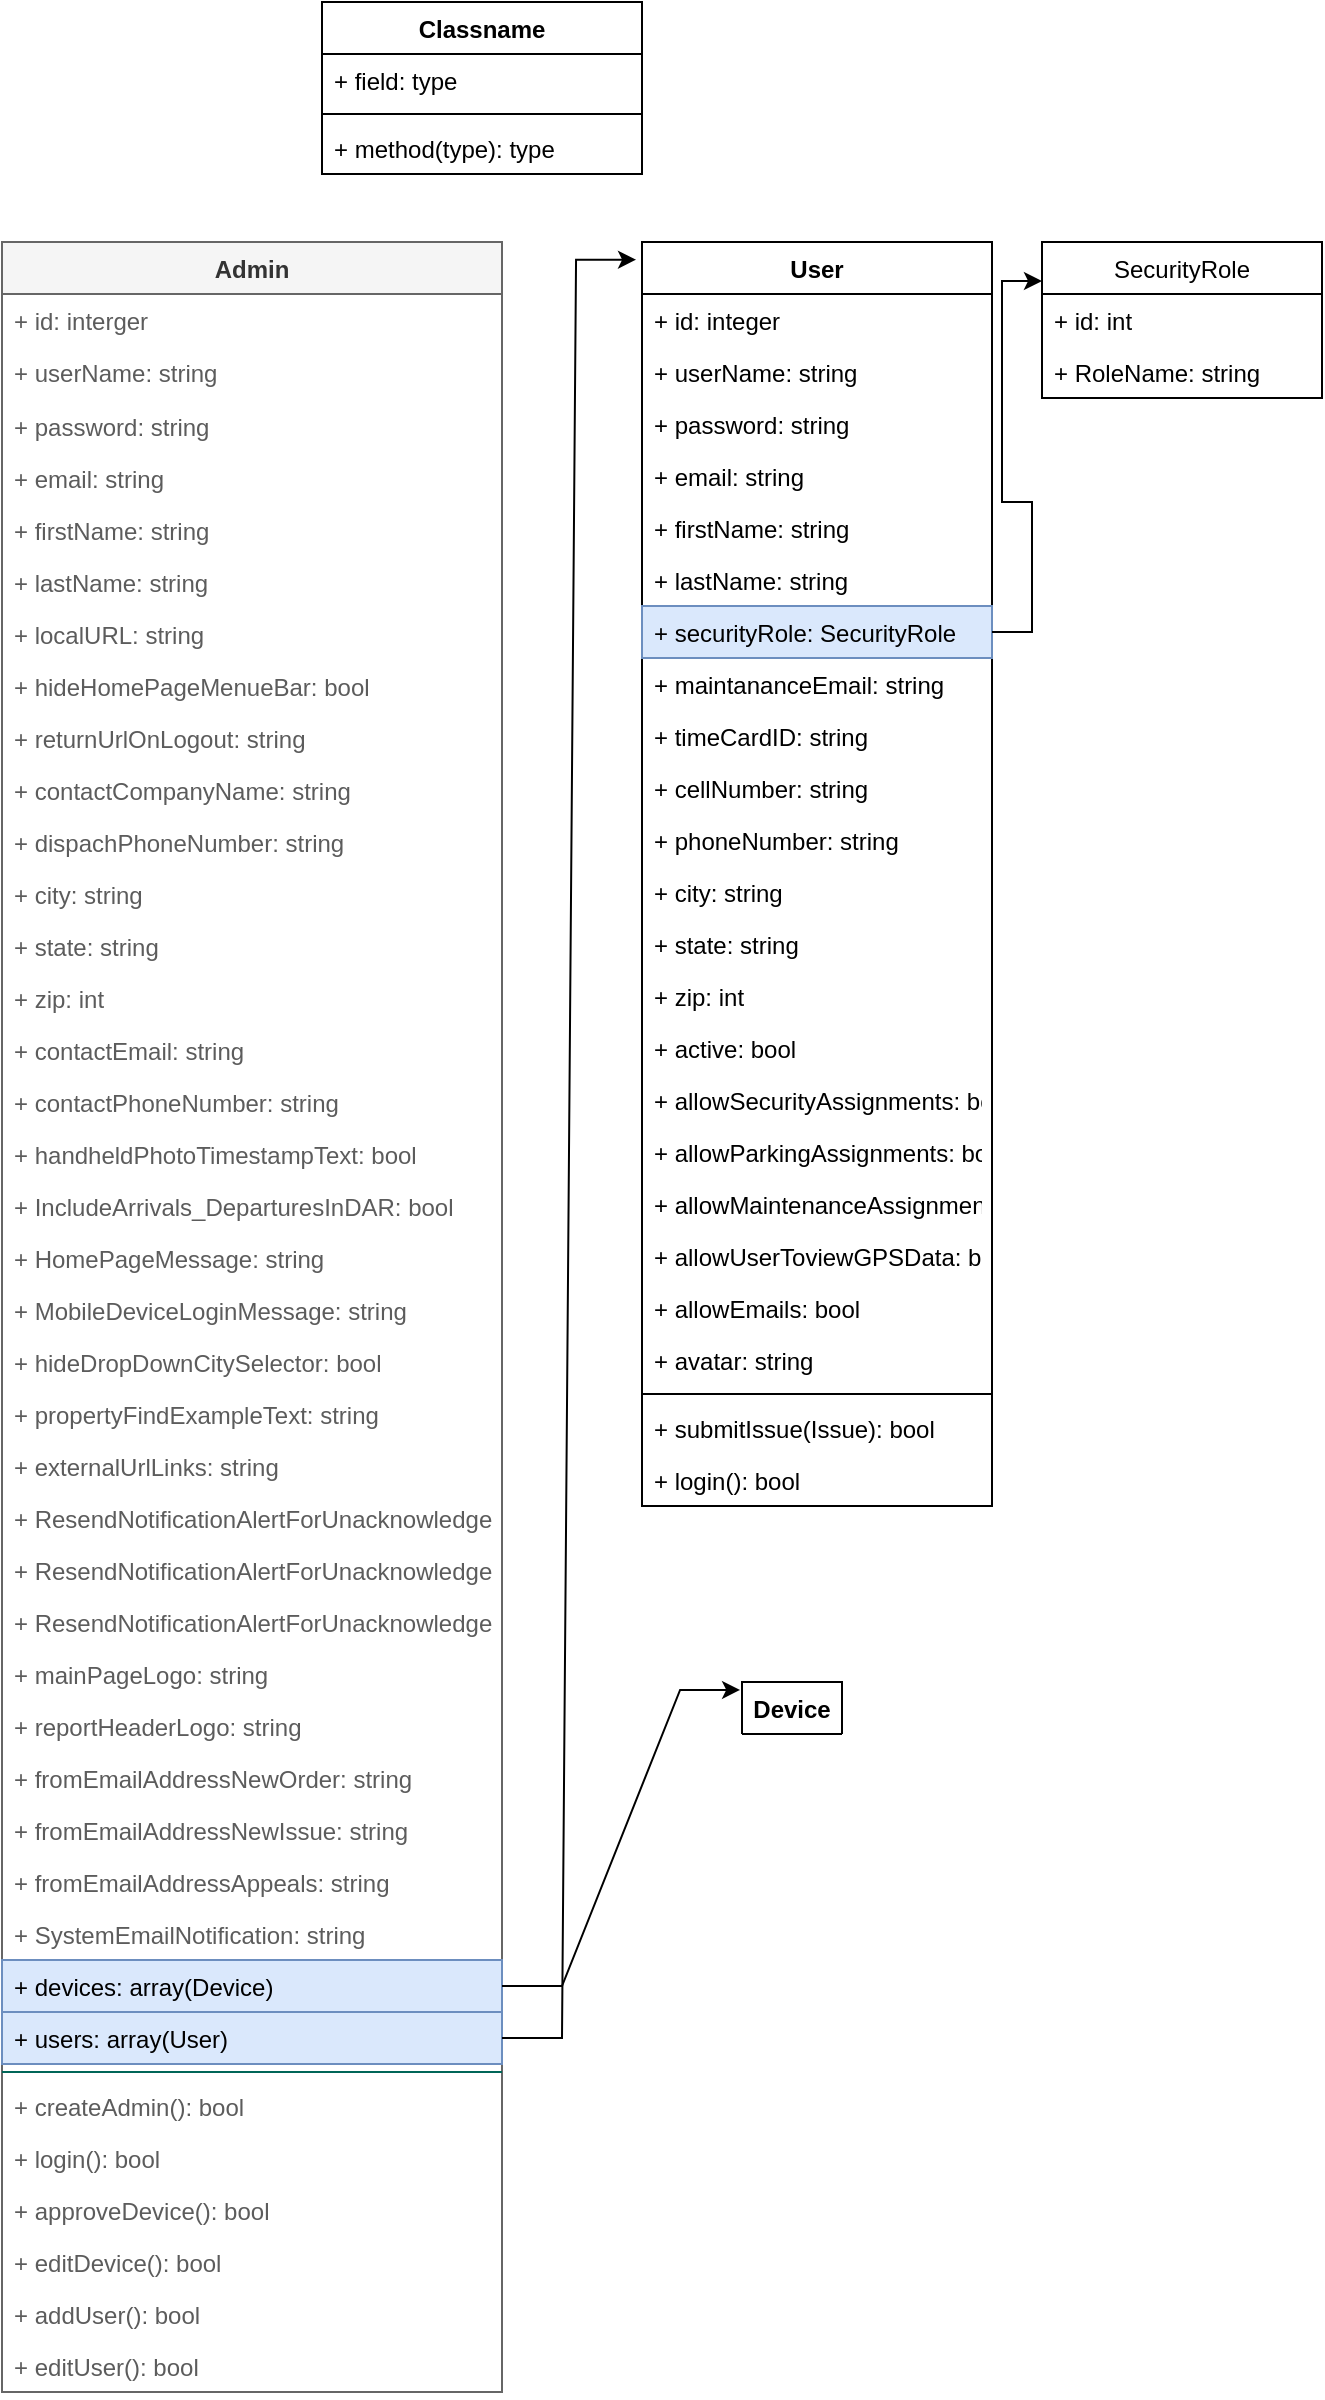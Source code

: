<mxfile version="16.5.6" type="github">
  <diagram id="C5RBs43oDa-KdzZeNtuy" name="Class Diagram">
    <mxGraphModel dx="1108" dy="482" grid="1" gridSize="10" guides="1" tooltips="1" connect="1" arrows="1" fold="1" page="1" pageScale="1" pageWidth="827" pageHeight="1169" math="0" shadow="0">
      <root>
        <mxCell id="WIyWlLk6GJQsqaUBKTNV-0" />
        <mxCell id="WIyWlLk6GJQsqaUBKTNV-1" parent="WIyWlLk6GJQsqaUBKTNV-0" />
        <mxCell id="l6a2SUNXyMh3eiltvX4R-10" value="Admin" style="swimlane;fontStyle=1;align=center;verticalAlign=top;childLayout=stackLayout;horizontal=1;startSize=26;horizontalStack=0;resizeParent=1;resizeParentMax=0;resizeLast=0;collapsible=1;marginBottom=0;fillColor=#f5f5f5;fontColor=#333333;strokeColor=#666666;" parent="WIyWlLk6GJQsqaUBKTNV-1" vertex="1">
          <mxGeometry x="50" y="130" width="250" height="1075" as="geometry">
            <mxRectangle x="40" y="80" width="70" height="26" as="alternateBounds" />
          </mxGeometry>
        </mxCell>
        <mxCell id="l6a2SUNXyMh3eiltvX4R-11" value="+ id: interger" style="text;strokeColor=none;fillColor=none;align=left;verticalAlign=top;spacingLeft=4;spacingRight=4;overflow=hidden;rotatable=0;points=[[0,0.5],[1,0.5]];portConstraint=eastwest;fontColor=#5C5C5C;" parent="l6a2SUNXyMh3eiltvX4R-10" vertex="1">
          <mxGeometry y="26" width="250" height="26" as="geometry" />
        </mxCell>
        <mxCell id="l6a2SUNXyMh3eiltvX4R-14" value="+ userName: string" style="text;strokeColor=none;fillColor=none;align=left;verticalAlign=top;spacingLeft=4;spacingRight=4;overflow=hidden;rotatable=0;points=[[0,0.5],[1,0.5]];portConstraint=eastwest;fontColor=#5C5C5C;" parent="l6a2SUNXyMh3eiltvX4R-10" vertex="1">
          <mxGeometry y="52" width="250" height="27" as="geometry" />
        </mxCell>
        <mxCell id="8Cey69iEx8wENGaithP6-9" value="+ password: string" style="text;strokeColor=none;fillColor=none;align=left;verticalAlign=top;spacingLeft=4;spacingRight=4;overflow=hidden;rotatable=0;points=[[0,0.5],[1,0.5]];portConstraint=eastwest;fontColor=#5C5C5C;" parent="l6a2SUNXyMh3eiltvX4R-10" vertex="1">
          <mxGeometry y="79" width="250" height="26" as="geometry" />
        </mxCell>
        <mxCell id="8Cey69iEx8wENGaithP6-10" value="+ email: string" style="text;strokeColor=none;fillColor=none;align=left;verticalAlign=top;spacingLeft=4;spacingRight=4;overflow=hidden;rotatable=0;points=[[0,0.5],[1,0.5]];portConstraint=eastwest;fontColor=#5C5C5C;" parent="l6a2SUNXyMh3eiltvX4R-10" vertex="1">
          <mxGeometry y="105" width="250" height="26" as="geometry" />
        </mxCell>
        <mxCell id="8Cey69iEx8wENGaithP6-11" value="+ firstName: string" style="text;strokeColor=none;fillColor=none;align=left;verticalAlign=top;spacingLeft=4;spacingRight=4;overflow=hidden;rotatable=0;points=[[0,0.5],[1,0.5]];portConstraint=eastwest;fontColor=#5C5C5C;" parent="l6a2SUNXyMh3eiltvX4R-10" vertex="1">
          <mxGeometry y="131" width="250" height="26" as="geometry" />
        </mxCell>
        <mxCell id="8Cey69iEx8wENGaithP6-12" value="+ lastName: string" style="text;strokeColor=none;fillColor=none;align=left;verticalAlign=top;spacingLeft=4;spacingRight=4;overflow=hidden;rotatable=0;points=[[0,0.5],[1,0.5]];portConstraint=eastwest;fontColor=#5C5C5C;" parent="l6a2SUNXyMh3eiltvX4R-10" vertex="1">
          <mxGeometry y="157" width="250" height="26" as="geometry" />
        </mxCell>
        <mxCell id="8Cey69iEx8wENGaithP6-13" value="+ localURL: string" style="text;strokeColor=none;fillColor=none;align=left;verticalAlign=top;spacingLeft=4;spacingRight=4;overflow=hidden;rotatable=0;points=[[0,0.5],[1,0.5]];portConstraint=eastwest;fontColor=#5C5C5C;" parent="l6a2SUNXyMh3eiltvX4R-10" vertex="1">
          <mxGeometry y="183" width="250" height="26" as="geometry" />
        </mxCell>
        <mxCell id="8Cey69iEx8wENGaithP6-14" value="+ hideHomePageMenueBar: bool" style="text;strokeColor=none;fillColor=none;align=left;verticalAlign=top;spacingLeft=4;spacingRight=4;overflow=hidden;rotatable=0;points=[[0,0.5],[1,0.5]];portConstraint=eastwest;fontColor=#5C5C5C;" parent="l6a2SUNXyMh3eiltvX4R-10" vertex="1">
          <mxGeometry y="209" width="250" height="26" as="geometry" />
        </mxCell>
        <mxCell id="8Cey69iEx8wENGaithP6-16" value="+ returnUrlOnLogout: string" style="text;strokeColor=none;fillColor=none;align=left;verticalAlign=top;spacingLeft=4;spacingRight=4;overflow=hidden;rotatable=0;points=[[0,0.5],[1,0.5]];portConstraint=eastwest;fontColor=#5C5C5C;" parent="l6a2SUNXyMh3eiltvX4R-10" vertex="1">
          <mxGeometry y="235" width="250" height="26" as="geometry" />
        </mxCell>
        <mxCell id="8Cey69iEx8wENGaithP6-22" value="+ contactCompanyName: string" style="text;strokeColor=none;fillColor=none;align=left;verticalAlign=top;spacingLeft=4;spacingRight=4;overflow=hidden;rotatable=0;points=[[0,0.5],[1,0.5]];portConstraint=eastwest;fontColor=#5C5C5C;" parent="l6a2SUNXyMh3eiltvX4R-10" vertex="1">
          <mxGeometry y="261" width="250" height="26" as="geometry" />
        </mxCell>
        <mxCell id="8Cey69iEx8wENGaithP6-19" value="+ dispachPhoneNumber: string" style="text;strokeColor=none;fillColor=none;align=left;verticalAlign=top;spacingLeft=4;spacingRight=4;overflow=hidden;rotatable=0;points=[[0,0.5],[1,0.5]];portConstraint=eastwest;fontColor=#5C5C5C;" parent="l6a2SUNXyMh3eiltvX4R-10" vertex="1">
          <mxGeometry y="287" width="250" height="26" as="geometry" />
        </mxCell>
        <mxCell id="8Cey69iEx8wENGaithP6-91" value="+ city: string" style="text;strokeColor=none;fillColor=none;align=left;verticalAlign=top;spacingLeft=4;spacingRight=4;overflow=hidden;rotatable=0;points=[[0,0.5],[1,0.5]];portConstraint=eastwest;fontColor=#5C5C5C;" parent="l6a2SUNXyMh3eiltvX4R-10" vertex="1">
          <mxGeometry y="313" width="250" height="26" as="geometry" />
        </mxCell>
        <mxCell id="8Cey69iEx8wENGaithP6-94" value="+ state: string" style="text;strokeColor=none;fillColor=none;align=left;verticalAlign=top;spacingLeft=4;spacingRight=4;overflow=hidden;rotatable=0;points=[[0,0.5],[1,0.5]];portConstraint=eastwest;fontColor=#5C5C5C;" parent="l6a2SUNXyMh3eiltvX4R-10" vertex="1">
          <mxGeometry y="339" width="250" height="26" as="geometry" />
        </mxCell>
        <mxCell id="8Cey69iEx8wENGaithP6-23" value="+ zip: int" style="text;strokeColor=none;fillColor=none;align=left;verticalAlign=top;spacingLeft=4;spacingRight=4;overflow=hidden;rotatable=0;points=[[0,0.5],[1,0.5]];portConstraint=eastwest;fontColor=#5C5C5C;" parent="l6a2SUNXyMh3eiltvX4R-10" vertex="1">
          <mxGeometry y="365" width="250" height="26" as="geometry" />
        </mxCell>
        <mxCell id="8Cey69iEx8wENGaithP6-20" value="+ contactEmail: string" style="text;strokeColor=none;fillColor=none;align=left;verticalAlign=top;spacingLeft=4;spacingRight=4;overflow=hidden;rotatable=0;points=[[0,0.5],[1,0.5]];portConstraint=eastwest;fontColor=#5C5C5C;" parent="l6a2SUNXyMh3eiltvX4R-10" vertex="1">
          <mxGeometry y="391" width="250" height="26" as="geometry" />
        </mxCell>
        <mxCell id="8Cey69iEx8wENGaithP6-17" value="+ contactPhoneNumber: string" style="text;strokeColor=none;fillColor=none;align=left;verticalAlign=top;spacingLeft=4;spacingRight=4;overflow=hidden;rotatable=0;points=[[0,0.5],[1,0.5]];portConstraint=eastwest;fontColor=#5C5C5C;" parent="l6a2SUNXyMh3eiltvX4R-10" vertex="1">
          <mxGeometry y="417" width="250" height="26" as="geometry" />
        </mxCell>
        <mxCell id="8Cey69iEx8wENGaithP6-18" value="+ handheldPhotoTimestampText: bool" style="text;strokeColor=none;fillColor=none;align=left;verticalAlign=top;spacingLeft=4;spacingRight=4;overflow=hidden;rotatable=0;points=[[0,0.5],[1,0.5]];portConstraint=eastwest;fontColor=#5C5C5C;" parent="l6a2SUNXyMh3eiltvX4R-10" vertex="1">
          <mxGeometry y="443" width="250" height="26" as="geometry" />
        </mxCell>
        <mxCell id="8Cey69iEx8wENGaithP6-21" value="+ IncludeArrivals_DeparturesInDAR: bool" style="text;strokeColor=none;fillColor=none;align=left;verticalAlign=top;spacingLeft=4;spacingRight=4;overflow=hidden;rotatable=0;points=[[0,0.5],[1,0.5]];portConstraint=eastwest;fontColor=#5C5C5C;" parent="l6a2SUNXyMh3eiltvX4R-10" vertex="1">
          <mxGeometry y="469" width="250" height="26" as="geometry" />
        </mxCell>
        <mxCell id="8Cey69iEx8wENGaithP6-24" value="+ HomePageMessage: string" style="text;strokeColor=none;fillColor=none;align=left;verticalAlign=top;spacingLeft=4;spacingRight=4;overflow=hidden;rotatable=0;points=[[0,0.5],[1,0.5]];portConstraint=eastwest;fontColor=#5C5C5C;" parent="l6a2SUNXyMh3eiltvX4R-10" vertex="1">
          <mxGeometry y="495" width="250" height="26" as="geometry" />
        </mxCell>
        <mxCell id="8Cey69iEx8wENGaithP6-25" value="+ MobileDeviceLoginMessage: string" style="text;strokeColor=none;fillColor=none;align=left;verticalAlign=top;spacingLeft=4;spacingRight=4;overflow=hidden;rotatable=0;points=[[0,0.5],[1,0.5]];portConstraint=eastwest;fontColor=#5C5C5C;" parent="l6a2SUNXyMh3eiltvX4R-10" vertex="1">
          <mxGeometry y="521" width="250" height="26" as="geometry" />
        </mxCell>
        <mxCell id="8Cey69iEx8wENGaithP6-26" value="+ hideDropDownCitySelector: bool" style="text;strokeColor=none;fillColor=none;align=left;verticalAlign=top;spacingLeft=4;spacingRight=4;overflow=hidden;rotatable=0;points=[[0,0.5],[1,0.5]];portConstraint=eastwest;fontColor=#5C5C5C;" parent="l6a2SUNXyMh3eiltvX4R-10" vertex="1">
          <mxGeometry y="547" width="250" height="26" as="geometry" />
        </mxCell>
        <mxCell id="8Cey69iEx8wENGaithP6-28" value="+ propertyFindExampleText: string" style="text;strokeColor=none;fillColor=none;align=left;verticalAlign=top;spacingLeft=4;spacingRight=4;overflow=hidden;rotatable=0;points=[[0,0.5],[1,0.5]];portConstraint=eastwest;fontColor=#5C5C5C;" parent="l6a2SUNXyMh3eiltvX4R-10" vertex="1">
          <mxGeometry y="573" width="250" height="26" as="geometry" />
        </mxCell>
        <mxCell id="8Cey69iEx8wENGaithP6-29" value="+ externalUrlLinks: string" style="text;strokeColor=none;fillColor=none;align=left;verticalAlign=top;spacingLeft=4;spacingRight=4;overflow=hidden;rotatable=0;points=[[0,0.5],[1,0.5]];portConstraint=eastwest;fontColor=#5C5C5C;" parent="l6a2SUNXyMh3eiltvX4R-10" vertex="1">
          <mxGeometry y="599" width="250" height="26" as="geometry" />
        </mxCell>
        <mxCell id="8Cey69iEx8wENGaithP6-30" value="+ ResendNotificationAlertForUnacknowledgedIssuesPriority1: int" style="text;strokeColor=none;fillColor=none;align=left;verticalAlign=top;spacingLeft=4;spacingRight=4;overflow=hidden;rotatable=0;points=[[0,0.5],[1,0.5]];portConstraint=eastwest;fontColor=#5C5C5C;" parent="l6a2SUNXyMh3eiltvX4R-10" vertex="1">
          <mxGeometry y="625" width="250" height="26" as="geometry" />
        </mxCell>
        <mxCell id="8Cey69iEx8wENGaithP6-31" value="+ ResendNotificationAlertForUnacknowledgedIssuesPriority2: int&#xa;" style="text;strokeColor=none;fillColor=none;align=left;verticalAlign=top;spacingLeft=4;spacingRight=4;overflow=hidden;rotatable=0;points=[[0,0.5],[1,0.5]];portConstraint=eastwest;fontColor=#5C5C5C;" parent="l6a2SUNXyMh3eiltvX4R-10" vertex="1">
          <mxGeometry y="651" width="250" height="26" as="geometry" />
        </mxCell>
        <mxCell id="8Cey69iEx8wENGaithP6-32" value="+ ResendNotificationAlertForUnacknowledgedIssuesPriority3: int" style="text;strokeColor=none;fillColor=none;align=left;verticalAlign=top;spacingLeft=4;spacingRight=4;overflow=hidden;rotatable=0;points=[[0,0.5],[1,0.5]];portConstraint=eastwest;fontColor=#5C5C5C;" parent="l6a2SUNXyMh3eiltvX4R-10" vertex="1">
          <mxGeometry y="677" width="250" height="26" as="geometry" />
        </mxCell>
        <mxCell id="8Cey69iEx8wENGaithP6-33" value="+ mainPageLogo: string" style="text;strokeColor=none;fillColor=none;align=left;verticalAlign=top;spacingLeft=4;spacingRight=4;overflow=hidden;rotatable=0;points=[[0,0.5],[1,0.5]];portConstraint=eastwest;fontColor=#5C5C5C;" parent="l6a2SUNXyMh3eiltvX4R-10" vertex="1">
          <mxGeometry y="703" width="250" height="26" as="geometry" />
        </mxCell>
        <mxCell id="8Cey69iEx8wENGaithP6-34" value="+ reportHeaderLogo: string" style="text;strokeColor=none;fillColor=none;align=left;verticalAlign=top;spacingLeft=4;spacingRight=4;overflow=hidden;rotatable=0;points=[[0,0.5],[1,0.5]];portConstraint=eastwest;fontColor=#5C5C5C;" parent="l6a2SUNXyMh3eiltvX4R-10" vertex="1">
          <mxGeometry y="729" width="250" height="26" as="geometry" />
        </mxCell>
        <mxCell id="8Cey69iEx8wENGaithP6-35" value="+ fromEmailAddressNewOrder: string" style="text;strokeColor=none;fillColor=none;align=left;verticalAlign=top;spacingLeft=4;spacingRight=4;overflow=hidden;rotatable=0;points=[[0,0.5],[1,0.5]];portConstraint=eastwest;fontColor=#5C5C5C;" parent="l6a2SUNXyMh3eiltvX4R-10" vertex="1">
          <mxGeometry y="755" width="250" height="26" as="geometry" />
        </mxCell>
        <mxCell id="8Cey69iEx8wENGaithP6-36" value="+ fromEmailAddressNewIssue: string" style="text;strokeColor=none;fillColor=none;align=left;verticalAlign=top;spacingLeft=4;spacingRight=4;overflow=hidden;rotatable=0;points=[[0,0.5],[1,0.5]];portConstraint=eastwest;fontColor=#5C5C5C;" parent="l6a2SUNXyMh3eiltvX4R-10" vertex="1">
          <mxGeometry y="781" width="250" height="26" as="geometry" />
        </mxCell>
        <mxCell id="8Cey69iEx8wENGaithP6-37" value="+ fromEmailAddressAppeals: string" style="text;strokeColor=none;fillColor=none;align=left;verticalAlign=top;spacingLeft=4;spacingRight=4;overflow=hidden;rotatable=0;points=[[0,0.5],[1,0.5]];portConstraint=eastwest;fontColor=#5C5C5C;" parent="l6a2SUNXyMh3eiltvX4R-10" vertex="1">
          <mxGeometry y="807" width="250" height="26" as="geometry" />
        </mxCell>
        <mxCell id="8Cey69iEx8wENGaithP6-38" value="+ SystemEmailNotification: string" style="text;strokeColor=none;fillColor=none;align=left;verticalAlign=top;spacingLeft=4;spacingRight=4;overflow=hidden;rotatable=0;points=[[0,0.5],[1,0.5]];portConstraint=eastwest;fontColor=#5C5C5C;" parent="l6a2SUNXyMh3eiltvX4R-10" vertex="1">
          <mxGeometry y="833" width="250" height="26" as="geometry" />
        </mxCell>
        <mxCell id="8Cey69iEx8wENGaithP6-39" value="+ devices: array(Device)" style="text;strokeColor=#6c8ebf;fillColor=#dae8fc;align=left;verticalAlign=top;spacingLeft=4;spacingRight=4;overflow=hidden;rotatable=0;points=[[0,0.5],[1,0.5]];portConstraint=eastwest;" parent="l6a2SUNXyMh3eiltvX4R-10" vertex="1">
          <mxGeometry y="859" width="250" height="26" as="geometry" />
        </mxCell>
        <mxCell id="8Cey69iEx8wENGaithP6-64" value="+ users: array(User)" style="text;strokeColor=#6c8ebf;fillColor=#dae8fc;align=left;verticalAlign=top;spacingLeft=4;spacingRight=4;overflow=hidden;rotatable=0;points=[[0,0.5],[1,0.5]];portConstraint=eastwest;" parent="l6a2SUNXyMh3eiltvX4R-10" vertex="1">
          <mxGeometry y="885" width="250" height="26" as="geometry" />
        </mxCell>
        <mxCell id="l6a2SUNXyMh3eiltvX4R-12" value="" style="line;strokeWidth=1;fillColor=none;align=left;verticalAlign=middle;spacingTop=-1;spacingLeft=3;spacingRight=3;rotatable=0;labelPosition=right;points=[];portConstraint=eastwest;strokeColor=#006658;fontColor=#5C5C5C;" parent="l6a2SUNXyMh3eiltvX4R-10" vertex="1">
          <mxGeometry y="911" width="250" height="8" as="geometry" />
        </mxCell>
        <mxCell id="l6a2SUNXyMh3eiltvX4R-13" value="+ createAdmin(): bool" style="text;strokeColor=none;fillColor=none;align=left;verticalAlign=top;spacingLeft=4;spacingRight=4;overflow=hidden;rotatable=0;points=[[0,0.5],[1,0.5]];portConstraint=eastwest;fontColor=#5C5C5C;" parent="l6a2SUNXyMh3eiltvX4R-10" vertex="1">
          <mxGeometry y="919" width="250" height="26" as="geometry" />
        </mxCell>
        <mxCell id="8Cey69iEx8wENGaithP6-66" value="+ login(): bool" style="text;strokeColor=none;fillColor=none;align=left;verticalAlign=top;spacingLeft=4;spacingRight=4;overflow=hidden;rotatable=0;points=[[0,0.5],[1,0.5]];portConstraint=eastwest;fontColor=#5C5C5C;" parent="l6a2SUNXyMh3eiltvX4R-10" vertex="1">
          <mxGeometry y="945" width="250" height="26" as="geometry" />
        </mxCell>
        <mxCell id="8Cey69iEx8wENGaithP6-67" value="+ approveDevice(): bool" style="text;strokeColor=none;fillColor=none;align=left;verticalAlign=top;spacingLeft=4;spacingRight=4;overflow=hidden;rotatable=0;points=[[0,0.5],[1,0.5]];portConstraint=eastwest;fontColor=#5C5C5C;" parent="l6a2SUNXyMh3eiltvX4R-10" vertex="1">
          <mxGeometry y="971" width="250" height="26" as="geometry" />
        </mxCell>
        <mxCell id="8Cey69iEx8wENGaithP6-121" value="+ editDevice(): bool" style="text;strokeColor=none;fillColor=none;align=left;verticalAlign=top;spacingLeft=4;spacingRight=4;overflow=hidden;rotatable=0;points=[[0,0.5],[1,0.5]];portConstraint=eastwest;fontColor=#5C5C5C;" parent="l6a2SUNXyMh3eiltvX4R-10" vertex="1">
          <mxGeometry y="997" width="250" height="26" as="geometry" />
        </mxCell>
        <mxCell id="8Cey69iEx8wENGaithP6-0" value="+ addUser(): bool" style="text;strokeColor=none;fillColor=none;align=left;verticalAlign=top;spacingLeft=4;spacingRight=4;overflow=hidden;rotatable=0;points=[[0,0.5],[1,0.5]];portConstraint=eastwest;fontColor=#5C5C5C;" parent="l6a2SUNXyMh3eiltvX4R-10" vertex="1">
          <mxGeometry y="1023" width="250" height="26" as="geometry" />
        </mxCell>
        <mxCell id="8Cey69iEx8wENGaithP6-120" value="+ editUser(): bool" style="text;strokeColor=none;fillColor=none;align=left;verticalAlign=top;spacingLeft=4;spacingRight=4;overflow=hidden;rotatable=0;points=[[0,0.5],[1,0.5]];portConstraint=eastwest;fontColor=#5C5C5C;" parent="l6a2SUNXyMh3eiltvX4R-10" vertex="1">
          <mxGeometry y="1049" width="250" height="26" as="geometry" />
        </mxCell>
        <mxCell id="8Cey69iEx8wENGaithP6-41" value="Device" style="swimlane;fontStyle=1;align=center;verticalAlign=top;childLayout=stackLayout;horizontal=1;startSize=26;horizontalStack=0;resizeParent=1;resizeParentMax=0;resizeLast=0;collapsible=1;marginBottom=0;" parent="WIyWlLk6GJQsqaUBKTNV-1" vertex="1" collapsed="1">
          <mxGeometry x="420" y="850" width="50" height="26" as="geometry">
            <mxRectangle x="420" y="850" width="160" height="472" as="alternateBounds" />
          </mxGeometry>
        </mxCell>
        <mxCell id="8Cey69iEx8wENGaithP6-42" value="+ id: int" style="text;strokeColor=none;fillColor=none;align=left;verticalAlign=top;spacingLeft=4;spacingRight=4;overflow=hidden;rotatable=0;points=[[0,0.5],[1,0.5]];portConstraint=eastwest;" parent="8Cey69iEx8wENGaithP6-41" vertex="1">
          <mxGeometry y="26" width="160" height="26" as="geometry" />
        </mxCell>
        <mxCell id="8Cey69iEx8wENGaithP6-45" value="+ status: bool" style="text;strokeColor=none;fillColor=none;align=left;verticalAlign=top;spacingLeft=4;spacingRight=4;overflow=hidden;rotatable=0;points=[[0,0.5],[1,0.5]];portConstraint=eastwest;" parent="8Cey69iEx8wENGaithP6-41" vertex="1">
          <mxGeometry y="52" width="160" height="26" as="geometry" />
        </mxCell>
        <mxCell id="8Cey69iEx8wENGaithP6-48" value="+ registered: string" style="text;strokeColor=none;fillColor=none;align=left;verticalAlign=top;spacingLeft=4;spacingRight=4;overflow=hidden;rotatable=0;points=[[0,0.5],[1,0.5]];portConstraint=eastwest;" parent="8Cey69iEx8wENGaithP6-41" vertex="1">
          <mxGeometry y="78" width="160" height="22" as="geometry" />
        </mxCell>
        <mxCell id="8Cey69iEx8wENGaithP6-49" value="+ lastLogin: string" style="text;strokeColor=none;fillColor=none;align=left;verticalAlign=top;spacingLeft=4;spacingRight=4;overflow=hidden;rotatable=0;points=[[0,0.5],[1,0.5]];portConstraint=eastwest;" parent="8Cey69iEx8wENGaithP6-41" vertex="1">
          <mxGeometry y="100" width="160" height="26" as="geometry" />
        </mxCell>
        <mxCell id="8Cey69iEx8wENGaithP6-51" value="+ phoneNumber: string" style="text;strokeColor=none;fillColor=none;align=left;verticalAlign=top;spacingLeft=4;spacingRight=4;overflow=hidden;rotatable=0;points=[[0,0.5],[1,0.5]];portConstraint=eastwest;" parent="8Cey69iEx8wENGaithP6-41" vertex="1">
          <mxGeometry y="126" width="160" height="26" as="geometry" />
        </mxCell>
        <mxCell id="8Cey69iEx8wENGaithP6-52" value="+ last Login: string" style="text;strokeColor=none;fillColor=none;align=left;verticalAlign=top;spacingLeft=4;spacingRight=4;overflow=hidden;rotatable=0;points=[[0,0.5],[1,0.5]];portConstraint=eastwest;" parent="8Cey69iEx8wENGaithP6-41" vertex="1">
          <mxGeometry y="152" width="160" height="26" as="geometry" />
        </mxCell>
        <mxCell id="8Cey69iEx8wENGaithP6-54" value="+ deviceID: string" style="text;strokeColor=none;fillColor=none;align=left;verticalAlign=top;spacingLeft=4;spacingRight=4;overflow=hidden;rotatable=0;points=[[0,0.5],[1,0.5]];portConstraint=eastwest;" parent="8Cey69iEx8wENGaithP6-41" vertex="1">
          <mxGeometry y="178" width="160" height="26" as="geometry" />
        </mxCell>
        <mxCell id="8Cey69iEx8wENGaithP6-53" value="+ name: string" style="text;strokeColor=none;fillColor=none;align=left;verticalAlign=top;spacingLeft=4;spacingRight=4;overflow=hidden;rotatable=0;points=[[0,0.5],[1,0.5]];portConstraint=eastwest;" parent="8Cey69iEx8wENGaithP6-41" vertex="1">
          <mxGeometry y="204" width="160" height="26" as="geometry" />
        </mxCell>
        <mxCell id="8Cey69iEx8wENGaithP6-55" value="+ carrierName: string" style="text;strokeColor=none;fillColor=none;align=left;verticalAlign=top;spacingLeft=4;spacingRight=4;overflow=hidden;rotatable=0;points=[[0,0.5],[1,0.5]];portConstraint=eastwest;" parent="8Cey69iEx8wENGaithP6-41" vertex="1">
          <mxGeometry y="230" width="160" height="26" as="geometry" />
        </mxCell>
        <mxCell id="8Cey69iEx8wENGaithP6-56" value="+ activationHistory: string" style="text;strokeColor=none;fillColor=none;align=left;verticalAlign=top;spacingLeft=4;spacingRight=4;overflow=hidden;rotatable=0;points=[[0,0.5],[1,0.5]];portConstraint=eastwest;" parent="8Cey69iEx8wENGaithP6-41" vertex="1">
          <mxGeometry y="256" width="160" height="26" as="geometry" />
        </mxCell>
        <mxCell id="8Cey69iEx8wENGaithP6-57" value="+ friendlyName: string" style="text;strokeColor=none;fillColor=none;align=left;verticalAlign=top;spacingLeft=4;spacingRight=4;overflow=hidden;rotatable=0;points=[[0,0.5],[1,0.5]];portConstraint=eastwest;" parent="8Cey69iEx8wENGaithP6-41" vertex="1">
          <mxGeometry y="282" width="160" height="26" as="geometry" />
        </mxCell>
        <mxCell id="8Cey69iEx8wENGaithP6-58" value="+ userZebraPrinter: bool" style="text;strokeColor=none;fillColor=none;align=left;verticalAlign=top;spacingLeft=4;spacingRight=4;overflow=hidden;rotatable=0;points=[[0,0.5],[1,0.5]];portConstraint=eastwest;" parent="8Cey69iEx8wENGaithP6-41" vertex="1">
          <mxGeometry y="308" width="160" height="26" as="geometry" />
        </mxCell>
        <mxCell id="8Cey69iEx8wENGaithP6-59" value="+ requireGPS: bool" style="text;strokeColor=none;fillColor=none;align=left;verticalAlign=top;spacingLeft=4;spacingRight=4;overflow=hidden;rotatable=0;points=[[0,0.5],[1,0.5]];portConstraint=eastwest;" parent="8Cey69iEx8wENGaithP6-41" vertex="1">
          <mxGeometry y="334" width="160" height="26" as="geometry" />
        </mxCell>
        <mxCell id="8Cey69iEx8wENGaithP6-60" value="+ userAutoFocus: bool" style="text;strokeColor=none;fillColor=none;align=left;verticalAlign=top;spacingLeft=4;spacingRight=4;overflow=hidden;rotatable=0;points=[[0,0.5],[1,0.5]];portConstraint=eastwest;" parent="8Cey69iEx8wENGaithP6-41" vertex="1">
          <mxGeometry y="360" width="160" height="26" as="geometry" />
        </mxCell>
        <mxCell id="8Cey69iEx8wENGaithP6-61" value="+ barcodeScanner: bool" style="text;strokeColor=none;fillColor=none;align=left;verticalAlign=top;spacingLeft=4;spacingRight=4;overflow=hidden;rotatable=0;points=[[0,0.5],[1,0.5]];portConstraint=eastwest;" parent="8Cey69iEx8wENGaithP6-41" vertex="1">
          <mxGeometry y="386" width="160" height="26" as="geometry" />
        </mxCell>
        <mxCell id="8Cey69iEx8wENGaithP6-62" value="+ active: bool" style="text;strokeColor=none;fillColor=none;align=left;verticalAlign=top;spacingLeft=4;spacingRight=4;overflow=hidden;rotatable=0;points=[[0,0.5],[1,0.5]];portConstraint=eastwest;" parent="8Cey69iEx8wENGaithP6-41" vertex="1">
          <mxGeometry y="412" width="160" height="26" as="geometry" />
        </mxCell>
        <mxCell id="8Cey69iEx8wENGaithP6-43" value="" style="line;strokeWidth=1;fillColor=none;align=left;verticalAlign=middle;spacingTop=-1;spacingLeft=3;spacingRight=3;rotatable=0;labelPosition=right;points=[];portConstraint=eastwest;" parent="8Cey69iEx8wENGaithP6-41" vertex="1">
          <mxGeometry y="438" width="160" height="8" as="geometry" />
        </mxCell>
        <mxCell id="8Cey69iEx8wENGaithP6-44" value="+ method(type): type" style="text;strokeColor=none;fillColor=none;align=left;verticalAlign=top;spacingLeft=4;spacingRight=4;overflow=hidden;rotatable=0;points=[[0,0.5],[1,0.5]];portConstraint=eastwest;" parent="8Cey69iEx8wENGaithP6-41" vertex="1">
          <mxGeometry y="446" width="160" height="26" as="geometry" />
        </mxCell>
        <mxCell id="8Cey69iEx8wENGaithP6-47" style="edgeStyle=entityRelationEdgeStyle;rounded=0;orthogonalLoop=1;jettySize=auto;html=1;entryX=-0.019;entryY=0.152;entryDx=0;entryDy=0;entryPerimeter=0;" parent="WIyWlLk6GJQsqaUBKTNV-1" source="8Cey69iEx8wENGaithP6-39" target="8Cey69iEx8wENGaithP6-41" edge="1">
          <mxGeometry relative="1" as="geometry" />
        </mxCell>
        <mxCell id="8Cey69iEx8wENGaithP6-68" value="User" style="swimlane;fontStyle=1;align=center;verticalAlign=top;childLayout=stackLayout;horizontal=1;startSize=26;horizontalStack=0;resizeParent=1;resizeParentMax=0;resizeLast=0;collapsible=1;marginBottom=0;" parent="WIyWlLk6GJQsqaUBKTNV-1" vertex="1">
          <mxGeometry x="370" y="130" width="175" height="632" as="geometry">
            <mxRectangle x="360" y="90" width="60" height="26" as="alternateBounds" />
          </mxGeometry>
        </mxCell>
        <mxCell id="8Cey69iEx8wENGaithP6-69" value="+ id: integer" style="text;strokeColor=none;fillColor=none;align=left;verticalAlign=top;spacingLeft=4;spacingRight=4;overflow=hidden;rotatable=0;points=[[0,0.5],[1,0.5]];portConstraint=eastwest;" parent="8Cey69iEx8wENGaithP6-68" vertex="1">
          <mxGeometry y="26" width="175" height="26" as="geometry" />
        </mxCell>
        <mxCell id="8Cey69iEx8wENGaithP6-72" value="+ userName: string" style="text;strokeColor=none;fillColor=none;align=left;verticalAlign=top;spacingLeft=4;spacingRight=4;overflow=hidden;rotatable=0;points=[[0,0.5],[1,0.5]];portConstraint=eastwest;" parent="8Cey69iEx8wENGaithP6-68" vertex="1">
          <mxGeometry y="52" width="175" height="26" as="geometry" />
        </mxCell>
        <mxCell id="8Cey69iEx8wENGaithP6-73" value="+ password: string" style="text;strokeColor=none;fillColor=none;align=left;verticalAlign=top;spacingLeft=4;spacingRight=4;overflow=hidden;rotatable=0;points=[[0,0.5],[1,0.5]];portConstraint=eastwest;" parent="8Cey69iEx8wENGaithP6-68" vertex="1">
          <mxGeometry y="78" width="175" height="26" as="geometry" />
        </mxCell>
        <mxCell id="8Cey69iEx8wENGaithP6-74" value="+ email: string" style="text;strokeColor=none;fillColor=none;align=left;verticalAlign=top;spacingLeft=4;spacingRight=4;overflow=hidden;rotatable=0;points=[[0,0.5],[1,0.5]];portConstraint=eastwest;" parent="8Cey69iEx8wENGaithP6-68" vertex="1">
          <mxGeometry y="104" width="175" height="26" as="geometry" />
        </mxCell>
        <mxCell id="8Cey69iEx8wENGaithP6-75" value="+ firstName: string" style="text;strokeColor=none;fillColor=none;align=left;verticalAlign=top;spacingLeft=4;spacingRight=4;overflow=hidden;rotatable=0;points=[[0,0.5],[1,0.5]];portConstraint=eastwest;" parent="8Cey69iEx8wENGaithP6-68" vertex="1">
          <mxGeometry y="130" width="175" height="26" as="geometry" />
        </mxCell>
        <mxCell id="8Cey69iEx8wENGaithP6-76" value="+ lastName: string" style="text;strokeColor=none;fillColor=none;align=left;verticalAlign=top;spacingLeft=4;spacingRight=4;overflow=hidden;rotatable=0;points=[[0,0.5],[1,0.5]];portConstraint=eastwest;" parent="8Cey69iEx8wENGaithP6-68" vertex="1">
          <mxGeometry y="156" width="175" height="26" as="geometry" />
        </mxCell>
        <mxCell id="8Cey69iEx8wENGaithP6-79" value="+ securityRole: SecurityRole" style="text;strokeColor=#6c8ebf;fillColor=#dae8fc;align=left;verticalAlign=top;spacingLeft=4;spacingRight=4;overflow=hidden;rotatable=0;points=[[0,0.5],[1,0.5]];portConstraint=eastwest;" parent="8Cey69iEx8wENGaithP6-68" vertex="1">
          <mxGeometry y="182" width="175" height="26" as="geometry" />
        </mxCell>
        <mxCell id="8Cey69iEx8wENGaithP6-86" value="+ maintananceEmail: string" style="text;strokeColor=none;fillColor=none;align=left;verticalAlign=top;spacingLeft=4;spacingRight=4;overflow=hidden;rotatable=0;points=[[0,0.5],[1,0.5]];portConstraint=eastwest;" parent="8Cey69iEx8wENGaithP6-68" vertex="1">
          <mxGeometry y="208" width="175" height="26" as="geometry" />
        </mxCell>
        <mxCell id="8Cey69iEx8wENGaithP6-87" value="+ timeCardID: string" style="text;strokeColor=none;fillColor=none;align=left;verticalAlign=top;spacingLeft=4;spacingRight=4;overflow=hidden;rotatable=0;points=[[0,0.5],[1,0.5]];portConstraint=eastwest;" parent="8Cey69iEx8wENGaithP6-68" vertex="1">
          <mxGeometry y="234" width="175" height="26" as="geometry" />
        </mxCell>
        <mxCell id="8Cey69iEx8wENGaithP6-88" value="+ cellNumber: string" style="text;strokeColor=none;fillColor=none;align=left;verticalAlign=top;spacingLeft=4;spacingRight=4;overflow=hidden;rotatable=0;points=[[0,0.5],[1,0.5]];portConstraint=eastwest;" parent="8Cey69iEx8wENGaithP6-68" vertex="1">
          <mxGeometry y="260" width="175" height="26" as="geometry" />
        </mxCell>
        <mxCell id="8Cey69iEx8wENGaithP6-89" value="+ phoneNumber: string" style="text;strokeColor=none;fillColor=none;align=left;verticalAlign=top;spacingLeft=4;spacingRight=4;overflow=hidden;rotatable=0;points=[[0,0.5],[1,0.5]];portConstraint=eastwest;" parent="8Cey69iEx8wENGaithP6-68" vertex="1">
          <mxGeometry y="286" width="175" height="26" as="geometry" />
        </mxCell>
        <mxCell id="8Cey69iEx8wENGaithP6-98" value="+ city: string" style="text;strokeColor=none;fillColor=none;align=left;verticalAlign=top;spacingLeft=4;spacingRight=4;overflow=hidden;rotatable=0;points=[[0,0.5],[1,0.5]];portConstraint=eastwest;" parent="8Cey69iEx8wENGaithP6-68" vertex="1">
          <mxGeometry y="312" width="175" height="26" as="geometry" />
        </mxCell>
        <mxCell id="8Cey69iEx8wENGaithP6-99" value="+ state: string" style="text;strokeColor=none;fillColor=none;align=left;verticalAlign=top;spacingLeft=4;spacingRight=4;overflow=hidden;rotatable=0;points=[[0,0.5],[1,0.5]];portConstraint=eastwest;" parent="8Cey69iEx8wENGaithP6-68" vertex="1">
          <mxGeometry y="338" width="175" height="26" as="geometry" />
        </mxCell>
        <mxCell id="8Cey69iEx8wENGaithP6-100" value="+ zip: int" style="text;strokeColor=none;fillColor=none;align=left;verticalAlign=top;spacingLeft=4;spacingRight=4;overflow=hidden;rotatable=0;points=[[0,0.5],[1,0.5]];portConstraint=eastwest;" parent="8Cey69iEx8wENGaithP6-68" vertex="1">
          <mxGeometry y="364" width="175" height="26" as="geometry" />
        </mxCell>
        <mxCell id="8Cey69iEx8wENGaithP6-101" value="+ active: bool" style="text;strokeColor=none;fillColor=none;align=left;verticalAlign=top;spacingLeft=4;spacingRight=4;overflow=hidden;rotatable=0;points=[[0,0.5],[1,0.5]];portConstraint=eastwest;" parent="8Cey69iEx8wENGaithP6-68" vertex="1">
          <mxGeometry y="390" width="175" height="26" as="geometry" />
        </mxCell>
        <mxCell id="8Cey69iEx8wENGaithP6-102" value="+ allowSecurityAssignments: bool" style="text;strokeColor=none;fillColor=none;align=left;verticalAlign=top;spacingLeft=4;spacingRight=4;overflow=hidden;rotatable=0;points=[[0,0.5],[1,0.5]];portConstraint=eastwest;" parent="8Cey69iEx8wENGaithP6-68" vertex="1">
          <mxGeometry y="416" width="175" height="26" as="geometry" />
        </mxCell>
        <mxCell id="8Cey69iEx8wENGaithP6-103" value="+ allowParkingAssignments: bool" style="text;strokeColor=none;fillColor=none;align=left;verticalAlign=top;spacingLeft=4;spacingRight=4;overflow=hidden;rotatable=0;points=[[0,0.5],[1,0.5]];portConstraint=eastwest;" parent="8Cey69iEx8wENGaithP6-68" vertex="1">
          <mxGeometry y="442" width="175" height="26" as="geometry" />
        </mxCell>
        <mxCell id="8Cey69iEx8wENGaithP6-104" value="+ allowMaintenanceAssignments: bool" style="text;strokeColor=none;fillColor=none;align=left;verticalAlign=top;spacingLeft=4;spacingRight=4;overflow=hidden;rotatable=0;points=[[0,0.5],[1,0.5]];portConstraint=eastwest;" parent="8Cey69iEx8wENGaithP6-68" vertex="1">
          <mxGeometry y="468" width="175" height="26" as="geometry" />
        </mxCell>
        <mxCell id="8Cey69iEx8wENGaithP6-105" value="+ allowUserToviewGPSData: bool" style="text;strokeColor=none;fillColor=none;align=left;verticalAlign=top;spacingLeft=4;spacingRight=4;overflow=hidden;rotatable=0;points=[[0,0.5],[1,0.5]];portConstraint=eastwest;" parent="8Cey69iEx8wENGaithP6-68" vertex="1">
          <mxGeometry y="494" width="175" height="26" as="geometry" />
        </mxCell>
        <mxCell id="8Cey69iEx8wENGaithP6-106" value="+ allowEmails: bool" style="text;strokeColor=none;fillColor=none;align=left;verticalAlign=top;spacingLeft=4;spacingRight=4;overflow=hidden;rotatable=0;points=[[0,0.5],[1,0.5]];portConstraint=eastwest;" parent="8Cey69iEx8wENGaithP6-68" vertex="1">
          <mxGeometry y="520" width="175" height="26" as="geometry" />
        </mxCell>
        <mxCell id="8Cey69iEx8wENGaithP6-107" value="+ avatar: string" style="text;strokeColor=none;fillColor=none;align=left;verticalAlign=top;spacingLeft=4;spacingRight=4;overflow=hidden;rotatable=0;points=[[0,0.5],[1,0.5]];portConstraint=eastwest;" parent="8Cey69iEx8wENGaithP6-68" vertex="1">
          <mxGeometry y="546" width="175" height="26" as="geometry" />
        </mxCell>
        <mxCell id="8Cey69iEx8wENGaithP6-70" value="" style="line;strokeWidth=1;fillColor=none;align=left;verticalAlign=middle;spacingTop=-1;spacingLeft=3;spacingRight=3;rotatable=0;labelPosition=right;points=[];portConstraint=eastwest;" parent="8Cey69iEx8wENGaithP6-68" vertex="1">
          <mxGeometry y="572" width="175" height="8" as="geometry" />
        </mxCell>
        <mxCell id="8Cey69iEx8wENGaithP6-71" value="+ submitIssue(Issue): bool" style="text;strokeColor=none;fillColor=none;align=left;verticalAlign=top;spacingLeft=4;spacingRight=4;overflow=hidden;rotatable=0;points=[[0,0.5],[1,0.5]];portConstraint=eastwest;" parent="8Cey69iEx8wENGaithP6-68" vertex="1">
          <mxGeometry y="580" width="175" height="26" as="geometry" />
        </mxCell>
        <mxCell id="8Cey69iEx8wENGaithP6-113" value="+ login(): bool" style="text;strokeColor=none;fillColor=none;align=left;verticalAlign=top;spacingLeft=4;spacingRight=4;overflow=hidden;rotatable=0;points=[[0,0.5],[1,0.5]];portConstraint=eastwest;" parent="8Cey69iEx8wENGaithP6-68" vertex="1">
          <mxGeometry y="606" width="175" height="26" as="geometry" />
        </mxCell>
        <mxCell id="8Cey69iEx8wENGaithP6-80" value="SecurityRole" style="swimlane;fontStyle=0;childLayout=stackLayout;horizontal=1;startSize=26;fillColor=none;horizontalStack=0;resizeParent=1;resizeParentMax=0;resizeLast=0;collapsible=1;marginBottom=0;" parent="WIyWlLk6GJQsqaUBKTNV-1" vertex="1">
          <mxGeometry x="570" y="130" width="140" height="78" as="geometry">
            <mxRectangle x="630" y="40" width="100" height="26" as="alternateBounds" />
          </mxGeometry>
        </mxCell>
        <mxCell id="8Cey69iEx8wENGaithP6-81" value="+ id: int" style="text;strokeColor=none;fillColor=none;align=left;verticalAlign=top;spacingLeft=4;spacingRight=4;overflow=hidden;rotatable=0;points=[[0,0.5],[1,0.5]];portConstraint=eastwest;" parent="8Cey69iEx8wENGaithP6-80" vertex="1">
          <mxGeometry y="26" width="140" height="26" as="geometry" />
        </mxCell>
        <mxCell id="8Cey69iEx8wENGaithP6-82" value="+ RoleName: string" style="text;strokeColor=none;fillColor=none;align=left;verticalAlign=top;spacingLeft=4;spacingRight=4;overflow=hidden;rotatable=0;points=[[0,0.5],[1,0.5]];portConstraint=eastwest;" parent="8Cey69iEx8wENGaithP6-80" vertex="1">
          <mxGeometry y="52" width="140" height="26" as="geometry" />
        </mxCell>
        <mxCell id="8Cey69iEx8wENGaithP6-84" style="edgeStyle=orthogonalEdgeStyle;rounded=0;orthogonalLoop=1;jettySize=auto;html=1;entryX=0;entryY=0.25;entryDx=0;entryDy=0;" parent="WIyWlLk6GJQsqaUBKTNV-1" source="8Cey69iEx8wENGaithP6-79" target="8Cey69iEx8wENGaithP6-80" edge="1">
          <mxGeometry relative="1" as="geometry" />
        </mxCell>
        <mxCell id="8Cey69iEx8wENGaithP6-112" style="rounded=0;orthogonalLoop=1;jettySize=auto;html=1;entryX=-0.017;entryY=0.014;entryDx=0;entryDy=0;entryPerimeter=0;edgeStyle=entityRelationEdgeStyle;" parent="WIyWlLk6GJQsqaUBKTNV-1" source="8Cey69iEx8wENGaithP6-64" target="8Cey69iEx8wENGaithP6-68" edge="1">
          <mxGeometry relative="1" as="geometry" />
        </mxCell>
        <mxCell id="a5I0F7AZHxOViC6S2K7J-11" value="Classname" style="swimlane;fontStyle=1;align=center;verticalAlign=top;childLayout=stackLayout;horizontal=1;startSize=26;horizontalStack=0;resizeParent=1;resizeParentMax=0;resizeLast=0;collapsible=1;marginBottom=0;" vertex="1" parent="WIyWlLk6GJQsqaUBKTNV-1">
          <mxGeometry x="210" y="10" width="160" height="86" as="geometry" />
        </mxCell>
        <mxCell id="a5I0F7AZHxOViC6S2K7J-12" value="+ field: type" style="text;strokeColor=none;fillColor=none;align=left;verticalAlign=top;spacingLeft=4;spacingRight=4;overflow=hidden;rotatable=0;points=[[0,0.5],[1,0.5]];portConstraint=eastwest;" vertex="1" parent="a5I0F7AZHxOViC6S2K7J-11">
          <mxGeometry y="26" width="160" height="26" as="geometry" />
        </mxCell>
        <mxCell id="a5I0F7AZHxOViC6S2K7J-13" value="" style="line;strokeWidth=1;fillColor=none;align=left;verticalAlign=middle;spacingTop=-1;spacingLeft=3;spacingRight=3;rotatable=0;labelPosition=right;points=[];portConstraint=eastwest;" vertex="1" parent="a5I0F7AZHxOViC6S2K7J-11">
          <mxGeometry y="52" width="160" height="8" as="geometry" />
        </mxCell>
        <mxCell id="a5I0F7AZHxOViC6S2K7J-14" value="+ method(type): type" style="text;strokeColor=none;fillColor=none;align=left;verticalAlign=top;spacingLeft=4;spacingRight=4;overflow=hidden;rotatable=0;points=[[0,0.5],[1,0.5]];portConstraint=eastwest;" vertex="1" parent="a5I0F7AZHxOViC6S2K7J-11">
          <mxGeometry y="60" width="160" height="26" as="geometry" />
        </mxCell>
      </root>
    </mxGraphModel>
  </diagram>
</mxfile>
